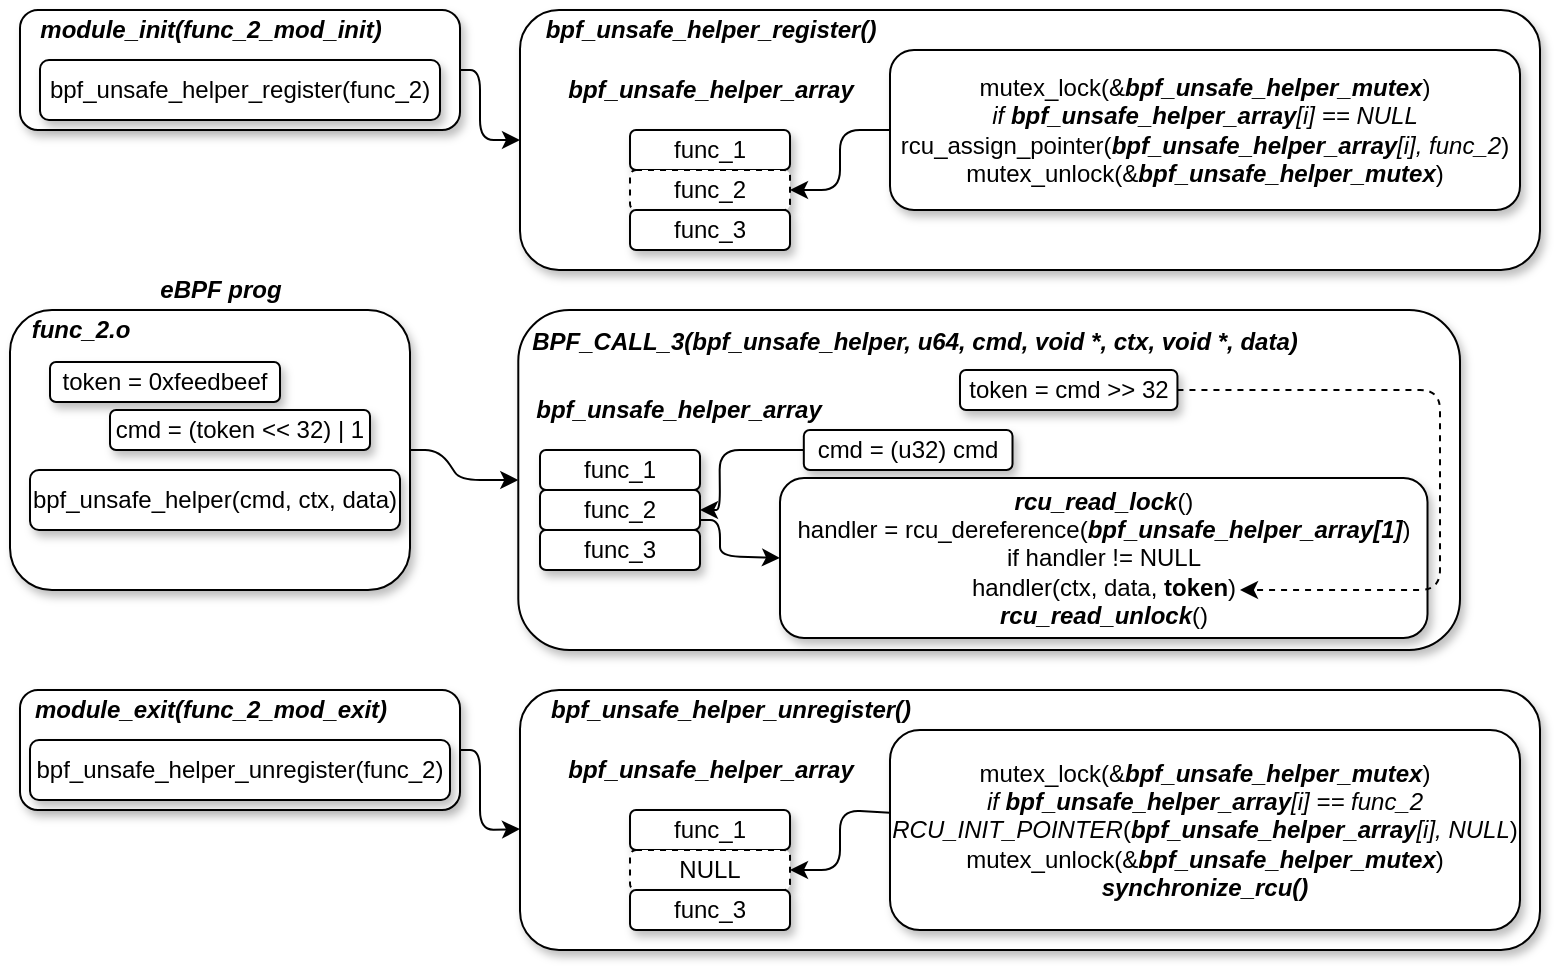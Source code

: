 <mxfile version="13.3.0" type="github">
  <diagram id="UsODh_B02LaGBhSNhIkN" name="第 1 页">
    <mxGraphModel dx="1613" dy="1614" grid="1" gridSize="10" guides="1" tooltips="1" connect="1" arrows="1" fold="1" page="1" pageScale="1" pageWidth="827" pageHeight="1169" math="0" shadow="0">
      <root>
        <mxCell id="0" />
        <mxCell id="1" parent="0" />
        <mxCell id="_XcDRv5XE8WnniG2f3Z3-3" value="" style="group" vertex="1" connectable="0" parent="1">
          <mxGeometry x="436.25" y="70" width="273.75" height="170" as="geometry" />
        </mxCell>
        <mxCell id="_XcDRv5XE8WnniG2f3Z3-1" value="" style="rounded=1;whiteSpace=wrap;html=1;shadow=1;" vertex="1" parent="_XcDRv5XE8WnniG2f3Z3-3">
          <mxGeometry x="-197.1" width="470.85" height="170" as="geometry" />
        </mxCell>
        <mxCell id="_XcDRv5XE8WnniG2f3Z3-8" value="cmd = (u32) cmd" style="rounded=1;whiteSpace=wrap;html=1;shadow=1;align=center;" vertex="1" parent="_XcDRv5XE8WnniG2f3Z3-3">
          <mxGeometry x="-54.34" y="60" width="104.34" height="20" as="geometry" />
        </mxCell>
        <mxCell id="_XcDRv5XE8WnniG2f3Z3-2" value="&lt;b&gt;&lt;i&gt;BPF_CALL_3(bpf_unsafe_helper, u64, cmd, void *, ctx, void *, data)&lt;/i&gt;&lt;/b&gt;" style="text;html=1;align=center;verticalAlign=middle;resizable=0;points=[];autosize=1;" vertex="1" parent="_XcDRv5XE8WnniG2f3Z3-3">
          <mxGeometry x="-199.559" y="6" width="400" height="20" as="geometry" />
        </mxCell>
        <mxCell id="_XcDRv5XE8WnniG2f3Z3-18" value="&lt;b&gt;&lt;i&gt;bpf_unsafe_helper_array&lt;/i&gt;&lt;/b&gt;" style="text;html=1;align=center;verticalAlign=middle;resizable=0;points=[];autosize=1;" vertex="1" parent="_XcDRv5XE8WnniG2f3Z3-3">
          <mxGeometry x="-197.104" y="40" width="160" height="20" as="geometry" />
        </mxCell>
        <mxCell id="_XcDRv5XE8WnniG2f3Z3-47" value="token = cmd &amp;gt;&amp;gt; 32" style="rounded=1;whiteSpace=wrap;html=1;shadow=1;align=center;" vertex="1" parent="_XcDRv5XE8WnniG2f3Z3-3">
          <mxGeometry x="23.75" y="30" width="108.72" height="20" as="geometry" />
        </mxCell>
        <mxCell id="_XcDRv5XE8WnniG2f3Z3-4" value="func_1" style="rounded=1;whiteSpace=wrap;html=1;shadow=1;" vertex="1" parent="1">
          <mxGeometry x="250" y="140" width="80" height="20" as="geometry" />
        </mxCell>
        <mxCell id="_XcDRv5XE8WnniG2f3Z3-5" value="func_2" style="rounded=1;whiteSpace=wrap;html=1;shadow=1;" vertex="1" parent="1">
          <mxGeometry x="250" y="160" width="80" height="20" as="geometry" />
        </mxCell>
        <mxCell id="_XcDRv5XE8WnniG2f3Z3-6" value="func_3" style="rounded=1;whiteSpace=wrap;html=1;shadow=1;" vertex="1" parent="1">
          <mxGeometry x="250" y="180" width="80" height="20" as="geometry" />
        </mxCell>
        <mxCell id="_XcDRv5XE8WnniG2f3Z3-9" value="&lt;b&gt;&lt;i&gt;rcu_read_lock&lt;/i&gt;&lt;/b&gt;()&lt;br&gt;handler =&amp;nbsp;rcu_dereference(&lt;b&gt;&lt;i&gt;bpf_unsafe_helper_array[1]&lt;/i&gt;&lt;/b&gt;)&lt;br&gt;if handler != NULL&lt;br&gt;handler(ctx, data, &lt;b&gt;token&lt;/b&gt;)&lt;br&gt;&lt;b&gt;&lt;i&gt;rcu_read_unlock&lt;/i&gt;&lt;/b&gt;()" style="rounded=1;whiteSpace=wrap;html=1;shadow=1;" vertex="1" parent="1">
          <mxGeometry x="370" y="154" width="323.75" height="80" as="geometry" />
        </mxCell>
        <mxCell id="_XcDRv5XE8WnniG2f3Z3-10" value="" style="endArrow=classic;html=1;exitX=0;exitY=0.5;exitDx=0;exitDy=0;entryX=1;entryY=0.5;entryDx=0;entryDy=0;" edge="1" parent="1" source="_XcDRv5XE8WnniG2f3Z3-8" target="_XcDRv5XE8WnniG2f3Z3-5">
          <mxGeometry width="50" height="50" relative="1" as="geometry">
            <mxPoint x="510" y="220" as="sourcePoint" />
            <mxPoint x="560" y="170" as="targetPoint" />
            <Array as="points">
              <mxPoint x="339.75" y="140" />
              <mxPoint x="340" y="170" />
            </Array>
          </mxGeometry>
        </mxCell>
        <mxCell id="_XcDRv5XE8WnniG2f3Z3-11" value="" style="endArrow=classic;html=1;exitX=1;exitY=0.75;exitDx=0;exitDy=0;entryX=0;entryY=0.5;entryDx=0;entryDy=0;" edge="1" parent="1" source="_XcDRv5XE8WnniG2f3Z3-5" target="_XcDRv5XE8WnniG2f3Z3-9">
          <mxGeometry width="50" height="50" relative="1" as="geometry">
            <mxPoint x="510" y="220" as="sourcePoint" />
            <mxPoint x="560" y="170" as="targetPoint" />
            <Array as="points">
              <mxPoint x="340" y="175" />
              <mxPoint x="340" y="193" />
            </Array>
          </mxGeometry>
        </mxCell>
        <mxCell id="_XcDRv5XE8WnniG2f3Z3-12" value="" style="rounded=1;whiteSpace=wrap;html=1;shadow=1;" vertex="1" parent="1">
          <mxGeometry x="-10" y="-80" width="220" height="60" as="geometry" />
        </mxCell>
        <mxCell id="_XcDRv5XE8WnniG2f3Z3-13" value="&lt;b&gt;&lt;i&gt;module_init(func_2_mod_init)&lt;/i&gt;&lt;/b&gt;" style="text;html=1;align=center;verticalAlign=middle;resizable=0;points=[];autosize=1;" vertex="1" parent="1">
          <mxGeometry x="-10" y="-80" width="190" height="20" as="geometry" />
        </mxCell>
        <mxCell id="_XcDRv5XE8WnniG2f3Z3-14" value="" style="rounded=1;whiteSpace=wrap;html=1;shadow=1;" vertex="1" parent="1">
          <mxGeometry x="240" y="-80" width="510" height="130" as="geometry" />
        </mxCell>
        <mxCell id="_XcDRv5XE8WnniG2f3Z3-15" value="&lt;b&gt;&lt;i&gt;bpf_unsafe_helper_register()&lt;/i&gt;&lt;/b&gt;" style="text;html=1;align=center;verticalAlign=middle;resizable=0;points=[];autosize=1;" vertex="1" parent="1">
          <mxGeometry x="245" y="-80" width="180" height="20" as="geometry" />
        </mxCell>
        <mxCell id="_XcDRv5XE8WnniG2f3Z3-19" value="mutex_lock(&amp;amp;&lt;b&gt;&lt;i&gt;bpf_unsafe_helper_mutex&lt;/i&gt;&lt;/b&gt;)&lt;br&gt;&lt;i&gt;if &lt;b&gt;bpf_unsafe_helper_array&lt;/b&gt;[i] == NULL&lt;br&gt;&lt;/i&gt;rcu_assign_pointer(&lt;i&gt;&lt;b&gt;bpf_unsafe_helper_array&lt;/b&gt;[i], func_2&lt;/i&gt;)&lt;br&gt;mutex_unlock(&amp;amp;&lt;b&gt;&lt;i&gt;bpf_unsafe_helper_mutex&lt;/i&gt;&lt;/b&gt;)" style="rounded=1;whiteSpace=wrap;html=1;shadow=1;" vertex="1" parent="1">
          <mxGeometry x="425" y="-60" width="315" height="80" as="geometry" />
        </mxCell>
        <mxCell id="_XcDRv5XE8WnniG2f3Z3-20" value="&lt;b&gt;&lt;i&gt;bpf_unsafe_helper_array&lt;/i&gt;&lt;/b&gt;" style="text;html=1;align=center;verticalAlign=middle;resizable=0;points=[];autosize=1;" vertex="1" parent="1">
          <mxGeometry x="255" y="-50" width="160" height="20" as="geometry" />
        </mxCell>
        <mxCell id="_XcDRv5XE8WnniG2f3Z3-21" value="func_1" style="rounded=1;whiteSpace=wrap;html=1;shadow=1;" vertex="1" parent="1">
          <mxGeometry x="295.004" y="-20" width="80" height="20" as="geometry" />
        </mxCell>
        <mxCell id="_XcDRv5XE8WnniG2f3Z3-22" value="func_2" style="rounded=1;whiteSpace=wrap;html=1;shadow=1;dashed=1;" vertex="1" parent="1">
          <mxGeometry x="295.004" width="80" height="20" as="geometry" />
        </mxCell>
        <mxCell id="_XcDRv5XE8WnniG2f3Z3-23" value="func_3" style="rounded=1;whiteSpace=wrap;html=1;shadow=1;" vertex="1" parent="1">
          <mxGeometry x="295.004" y="20" width="80" height="20" as="geometry" />
        </mxCell>
        <mxCell id="_XcDRv5XE8WnniG2f3Z3-24" value="" style="endArrow=classic;html=1;exitX=0;exitY=0.5;exitDx=0;exitDy=0;entryX=1;entryY=0.5;entryDx=0;entryDy=0;" edge="1" parent="1" source="_XcDRv5XE8WnniG2f3Z3-19" target="_XcDRv5XE8WnniG2f3Z3-22">
          <mxGeometry width="50" height="50" relative="1" as="geometry">
            <mxPoint x="410" y="-20" as="sourcePoint" />
            <mxPoint x="460" y="-70" as="targetPoint" />
            <Array as="points">
              <mxPoint x="400" y="-20" />
              <mxPoint x="400" y="10" />
            </Array>
          </mxGeometry>
        </mxCell>
        <mxCell id="_XcDRv5XE8WnniG2f3Z3-25" value="" style="rounded=1;whiteSpace=wrap;html=1;shadow=1;" vertex="1" parent="1">
          <mxGeometry x="240" y="260" width="510" height="130" as="geometry" />
        </mxCell>
        <mxCell id="_XcDRv5XE8WnniG2f3Z3-26" value="&lt;b&gt;&lt;i&gt;bpf_unsafe_helper_unregister()&lt;/i&gt;&lt;/b&gt;" style="text;html=1;align=center;verticalAlign=middle;resizable=0;points=[];autosize=1;" vertex="1" parent="1">
          <mxGeometry x="245" y="260" width="200" height="20" as="geometry" />
        </mxCell>
        <mxCell id="_XcDRv5XE8WnniG2f3Z3-27" value="mutex_lock(&amp;amp;&lt;b&gt;&lt;i&gt;bpf_unsafe_helper_mutex&lt;/i&gt;&lt;/b&gt;)&lt;br&gt;&lt;i&gt;if &lt;b&gt;bpf_unsafe_helper_array&lt;/b&gt;[i] == func_2&lt;br&gt;&lt;/i&gt;&lt;i&gt;RCU_INIT_POINTER&lt;/i&gt;(&lt;i&gt;&lt;b&gt;bpf_unsafe_helper_array&lt;/b&gt;[i], NULL&lt;/i&gt;)&lt;br&gt;mutex_unlock(&amp;amp;&lt;b&gt;&lt;i&gt;bpf_unsafe_helper_mutex&lt;/i&gt;&lt;/b&gt;)&lt;br&gt;&lt;b&gt;&lt;i&gt;synchronize_rcu()&lt;/i&gt;&lt;/b&gt;" style="rounded=1;whiteSpace=wrap;html=1;shadow=1;" vertex="1" parent="1">
          <mxGeometry x="425" y="280" width="315" height="100" as="geometry" />
        </mxCell>
        <mxCell id="_XcDRv5XE8WnniG2f3Z3-28" value="&lt;b&gt;&lt;i&gt;bpf_unsafe_helper_array&lt;/i&gt;&lt;/b&gt;" style="text;html=1;align=center;verticalAlign=middle;resizable=0;points=[];autosize=1;" vertex="1" parent="1">
          <mxGeometry x="255" y="290" width="160" height="20" as="geometry" />
        </mxCell>
        <mxCell id="_XcDRv5XE8WnniG2f3Z3-29" value="func_1" style="rounded=1;whiteSpace=wrap;html=1;shadow=1;" vertex="1" parent="1">
          <mxGeometry x="295.004" y="320" width="80" height="20" as="geometry" />
        </mxCell>
        <mxCell id="_XcDRv5XE8WnniG2f3Z3-30" value="NULL" style="rounded=1;whiteSpace=wrap;html=1;shadow=1;dashed=1;" vertex="1" parent="1">
          <mxGeometry x="295.004" y="340" width="80" height="20" as="geometry" />
        </mxCell>
        <mxCell id="_XcDRv5XE8WnniG2f3Z3-31" value="func_3" style="rounded=1;whiteSpace=wrap;html=1;shadow=1;" vertex="1" parent="1">
          <mxGeometry x="295.004" y="360" width="80" height="20" as="geometry" />
        </mxCell>
        <mxCell id="_XcDRv5XE8WnniG2f3Z3-32" value="" style="endArrow=classic;html=1;entryX=1;entryY=0.5;entryDx=0;entryDy=0;" edge="1" source="_XcDRv5XE8WnniG2f3Z3-27" target="_XcDRv5XE8WnniG2f3Z3-30" parent="1">
          <mxGeometry width="50" height="50" relative="1" as="geometry">
            <mxPoint x="410" y="320" as="sourcePoint" />
            <mxPoint x="460" y="270" as="targetPoint" />
            <Array as="points">
              <mxPoint x="400" y="320" />
              <mxPoint x="400" y="350" />
            </Array>
          </mxGeometry>
        </mxCell>
        <mxCell id="_XcDRv5XE8WnniG2f3Z3-35" value="&lt;span&gt;bpf_unsafe_helper_register(func_2)&lt;/span&gt;" style="rounded=1;whiteSpace=wrap;html=1;shadow=1;" vertex="1" parent="1">
          <mxGeometry y="-55" width="200" height="30" as="geometry" />
        </mxCell>
        <mxCell id="_XcDRv5XE8WnniG2f3Z3-36" value="" style="rounded=1;whiteSpace=wrap;html=1;shadow=1;" vertex="1" parent="1">
          <mxGeometry x="-10" y="260" width="220" height="60" as="geometry" />
        </mxCell>
        <mxCell id="_XcDRv5XE8WnniG2f3Z3-37" value="&lt;b&gt;&lt;i&gt;module_exit(func_2_mod_exit)&lt;/i&gt;&lt;/b&gt;" style="text;html=1;align=center;verticalAlign=middle;resizable=0;points=[];autosize=1;" vertex="1" parent="1">
          <mxGeometry x="-10" y="260" width="190" height="20" as="geometry" />
        </mxCell>
        <mxCell id="_XcDRv5XE8WnniG2f3Z3-38" value="&lt;span&gt;bpf_unsafe_helper_unregister(func_2)&lt;/span&gt;" style="rounded=1;whiteSpace=wrap;html=1;shadow=1;" vertex="1" parent="1">
          <mxGeometry x="-5" y="285" width="210" height="30" as="geometry" />
        </mxCell>
        <mxCell id="_XcDRv5XE8WnniG2f3Z3-39" value="" style="endArrow=classic;html=1;entryX=0;entryY=0.5;entryDx=0;entryDy=0;exitX=1;exitY=0.5;exitDx=0;exitDy=0;" edge="1" parent="1" source="_XcDRv5XE8WnniG2f3Z3-12" target="_XcDRv5XE8WnniG2f3Z3-14">
          <mxGeometry width="50" height="50" relative="1" as="geometry">
            <mxPoint x="320" y="190" as="sourcePoint" />
            <mxPoint x="370" y="140" as="targetPoint" />
            <Array as="points">
              <mxPoint x="220" y="-50" />
              <mxPoint x="220" y="-15" />
            </Array>
          </mxGeometry>
        </mxCell>
        <mxCell id="_XcDRv5XE8WnniG2f3Z3-40" value="" style="endArrow=classic;html=1;entryX=0;entryY=0.535;entryDx=0;entryDy=0;entryPerimeter=0;exitX=1;exitY=0.5;exitDx=0;exitDy=0;" edge="1" parent="1" source="_XcDRv5XE8WnniG2f3Z3-36" target="_XcDRv5XE8WnniG2f3Z3-25">
          <mxGeometry width="50" height="50" relative="1" as="geometry">
            <mxPoint x="240" y="220" as="sourcePoint" />
            <mxPoint x="290" y="170" as="targetPoint" />
            <Array as="points">
              <mxPoint x="220" y="290" />
              <mxPoint x="220" y="330" />
            </Array>
          </mxGeometry>
        </mxCell>
        <mxCell id="_XcDRv5XE8WnniG2f3Z3-41" value="" style="rounded=1;whiteSpace=wrap;html=1;shadow=1;" vertex="1" parent="1">
          <mxGeometry x="-15" y="70" width="200" height="140" as="geometry" />
        </mxCell>
        <mxCell id="_XcDRv5XE8WnniG2f3Z3-42" value="&lt;b&gt;&lt;i&gt;func_2.o&lt;/i&gt;&lt;/b&gt;" style="text;html=1;align=center;verticalAlign=middle;resizable=0;points=[];autosize=1;" vertex="1" parent="1">
          <mxGeometry x="-10" y="70" width="60" height="20" as="geometry" />
        </mxCell>
        <mxCell id="_XcDRv5XE8WnniG2f3Z3-43" value="&lt;span&gt;bpf_unsafe_helper(cmd, ctx, data)&lt;/span&gt;" style="rounded=1;whiteSpace=wrap;html=1;shadow=1;" vertex="1" parent="1">
          <mxGeometry x="-5" y="150" width="185" height="30" as="geometry" />
        </mxCell>
        <mxCell id="_XcDRv5XE8WnniG2f3Z3-45" value="" style="endArrow=classic;html=1;entryX=0;entryY=0.5;entryDx=0;entryDy=0;exitX=1;exitY=0.5;exitDx=0;exitDy=0;" edge="1" parent="1" source="_XcDRv5XE8WnniG2f3Z3-41" target="_XcDRv5XE8WnniG2f3Z3-1">
          <mxGeometry width="50" height="50" relative="1" as="geometry">
            <mxPoint x="250" y="180" as="sourcePoint" />
            <mxPoint x="300" y="130" as="targetPoint" />
            <Array as="points">
              <mxPoint x="200" y="140" />
              <mxPoint x="210" y="155" />
            </Array>
          </mxGeometry>
        </mxCell>
        <mxCell id="_XcDRv5XE8WnniG2f3Z3-46" value="&lt;b&gt;&lt;i&gt;eBPF prog&lt;/i&gt;&lt;/b&gt;" style="text;html=1;align=center;verticalAlign=middle;resizable=0;points=[];autosize=1;" vertex="1" parent="1">
          <mxGeometry x="50" y="50" width="80" height="20" as="geometry" />
        </mxCell>
        <mxCell id="_XcDRv5XE8WnniG2f3Z3-48" value="" style="endArrow=classic;html=1;exitX=1;exitY=0.5;exitDx=0;exitDy=0;dashed=1;" edge="1" parent="1" source="_XcDRv5XE8WnniG2f3Z3-47">
          <mxGeometry width="50" height="50" relative="1" as="geometry">
            <mxPoint x="320" y="240" as="sourcePoint" />
            <mxPoint x="600" y="210" as="targetPoint" />
            <Array as="points">
              <mxPoint x="700" y="110" />
              <mxPoint x="700" y="210" />
            </Array>
          </mxGeometry>
        </mxCell>
        <mxCell id="_XcDRv5XE8WnniG2f3Z3-49" value="&lt;span&gt;token = 0xfeedbeef&lt;/span&gt;" style="rounded=1;whiteSpace=wrap;html=1;shadow=1;" vertex="1" parent="1">
          <mxGeometry x="5" y="96" width="115" height="20" as="geometry" />
        </mxCell>
        <mxCell id="_XcDRv5XE8WnniG2f3Z3-50" value="&lt;span&gt;cmd = (token &amp;lt;&amp;lt; 32) | 1&lt;/span&gt;" style="rounded=1;whiteSpace=wrap;html=1;shadow=1;" vertex="1" parent="1">
          <mxGeometry x="35" y="120" width="130" height="20" as="geometry" />
        </mxCell>
      </root>
    </mxGraphModel>
  </diagram>
</mxfile>
